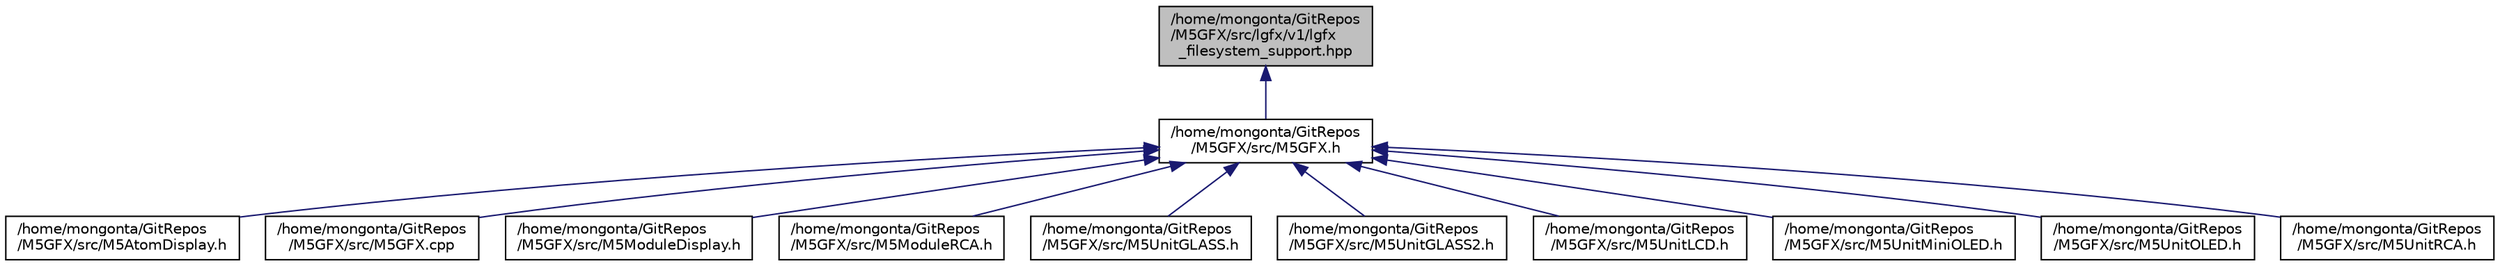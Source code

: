 digraph "/home/mongonta/GitRepos/M5GFX/src/lgfx/v1/lgfx_filesystem_support.hpp"
{
 // LATEX_PDF_SIZE
  edge [fontname="Helvetica",fontsize="10",labelfontname="Helvetica",labelfontsize="10"];
  node [fontname="Helvetica",fontsize="10",shape=record];
  Node1 [label="/home/mongonta/GitRepos\l/M5GFX/src/lgfx/v1/lgfx\l_filesystem_support.hpp",height=0.2,width=0.4,color="black", fillcolor="grey75", style="filled", fontcolor="black",tooltip=" "];
  Node1 -> Node2 [dir="back",color="midnightblue",fontsize="10",style="solid",fontname="Helvetica"];
  Node2 [label="/home/mongonta/GitRepos\l/M5GFX/src/M5GFX.h",height=0.2,width=0.4,color="black", fillcolor="white", style="filled",URL="$M5GFX_8h.html",tooltip=" "];
  Node2 -> Node3 [dir="back",color="midnightblue",fontsize="10",style="solid",fontname="Helvetica"];
  Node3 [label="/home/mongonta/GitRepos\l/M5GFX/src/M5AtomDisplay.h",height=0.2,width=0.4,color="black", fillcolor="white", style="filled",URL="$M5AtomDisplay_8h.html",tooltip=" "];
  Node2 -> Node4 [dir="back",color="midnightblue",fontsize="10",style="solid",fontname="Helvetica"];
  Node4 [label="/home/mongonta/GitRepos\l/M5GFX/src/M5GFX.cpp",height=0.2,width=0.4,color="black", fillcolor="white", style="filled",URL="$M5GFX_8cpp.html",tooltip=" "];
  Node2 -> Node5 [dir="back",color="midnightblue",fontsize="10",style="solid",fontname="Helvetica"];
  Node5 [label="/home/mongonta/GitRepos\l/M5GFX/src/M5ModuleDisplay.h",height=0.2,width=0.4,color="black", fillcolor="white", style="filled",URL="$M5ModuleDisplay_8h.html",tooltip=" "];
  Node2 -> Node6 [dir="back",color="midnightblue",fontsize="10",style="solid",fontname="Helvetica"];
  Node6 [label="/home/mongonta/GitRepos\l/M5GFX/src/M5ModuleRCA.h",height=0.2,width=0.4,color="black", fillcolor="white", style="filled",URL="$M5ModuleRCA_8h.html",tooltip=" "];
  Node2 -> Node7 [dir="back",color="midnightblue",fontsize="10",style="solid",fontname="Helvetica"];
  Node7 [label="/home/mongonta/GitRepos\l/M5GFX/src/M5UnitGLASS.h",height=0.2,width=0.4,color="black", fillcolor="white", style="filled",URL="$M5UnitGLASS_8h.html",tooltip=" "];
  Node2 -> Node8 [dir="back",color="midnightblue",fontsize="10",style="solid",fontname="Helvetica"];
  Node8 [label="/home/mongonta/GitRepos\l/M5GFX/src/M5UnitGLASS2.h",height=0.2,width=0.4,color="black", fillcolor="white", style="filled",URL="$M5UnitGLASS2_8h.html",tooltip=" "];
  Node2 -> Node9 [dir="back",color="midnightblue",fontsize="10",style="solid",fontname="Helvetica"];
  Node9 [label="/home/mongonta/GitRepos\l/M5GFX/src/M5UnitLCD.h",height=0.2,width=0.4,color="black", fillcolor="white", style="filled",URL="$M5UnitLCD_8h.html",tooltip=" "];
  Node2 -> Node10 [dir="back",color="midnightblue",fontsize="10",style="solid",fontname="Helvetica"];
  Node10 [label="/home/mongonta/GitRepos\l/M5GFX/src/M5UnitMiniOLED.h",height=0.2,width=0.4,color="black", fillcolor="white", style="filled",URL="$M5UnitMiniOLED_8h.html",tooltip=" "];
  Node2 -> Node11 [dir="back",color="midnightblue",fontsize="10",style="solid",fontname="Helvetica"];
  Node11 [label="/home/mongonta/GitRepos\l/M5GFX/src/M5UnitOLED.h",height=0.2,width=0.4,color="black", fillcolor="white", style="filled",URL="$M5UnitOLED_8h.html",tooltip=" "];
  Node2 -> Node12 [dir="back",color="midnightblue",fontsize="10",style="solid",fontname="Helvetica"];
  Node12 [label="/home/mongonta/GitRepos\l/M5GFX/src/M5UnitRCA.h",height=0.2,width=0.4,color="black", fillcolor="white", style="filled",URL="$M5UnitRCA_8h.html",tooltip=" "];
}
